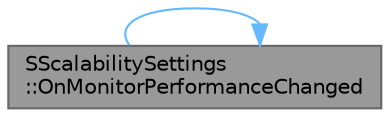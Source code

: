 digraph "SScalabilitySettings::OnMonitorPerformanceChanged"
{
 // INTERACTIVE_SVG=YES
 // LATEX_PDF_SIZE
  bgcolor="transparent";
  edge [fontname=Helvetica,fontsize=10,labelfontname=Helvetica,labelfontsize=10];
  node [fontname=Helvetica,fontsize=10,shape=box,height=0.2,width=0.4];
  rankdir="LR";
  Node1 [id="Node000001",label="SScalabilitySettings\l::OnMonitorPerformanceChanged",height=0.2,width=0.4,color="gray40", fillcolor="grey60", style="filled", fontcolor="black",tooltip="Called when the state of the \"Show notification\" check box changes."];
  Node1 -> Node1 [id="edge1_Node000001_Node000001",color="steelblue1",style="solid",tooltip=" "];
}
